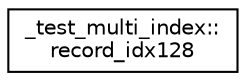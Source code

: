 digraph "Graphical Class Hierarchy"
{
  edge [fontname="Helvetica",fontsize="10",labelfontname="Helvetica",labelfontsize="10"];
  node [fontname="Helvetica",fontsize="10",shape=record];
  rankdir="LR";
  Node0 [label="_test_multi_index::\lrecord_idx128",height=0.2,width=0.4,color="black", fillcolor="white", style="filled",URL="$struct__test__multi__index_1_1record__idx128.html"];
}
